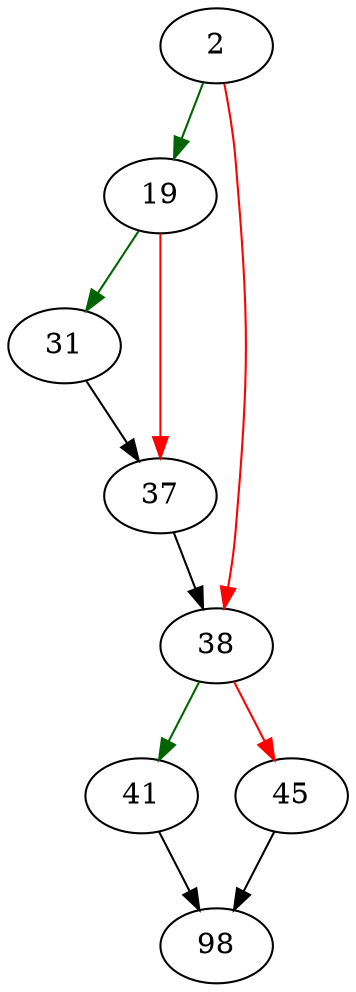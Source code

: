 strict digraph "balance_deeper" {
	// Node definitions.
	2 [entry=true];
	19;
	38;
	31;
	37;
	41;
	45;
	98;

	// Edge definitions.
	2 -> 19 [
		color=darkgreen
		cond=true
	];
	2 -> 38 [
		color=red
		cond=false
	];
	19 -> 31 [
		color=darkgreen
		cond=true
	];
	19 -> 37 [
		color=red
		cond=false
	];
	38 -> 41 [
		color=darkgreen
		cond=true
	];
	38 -> 45 [
		color=red
		cond=false
	];
	31 -> 37;
	37 -> 38;
	41 -> 98;
	45 -> 98;
}